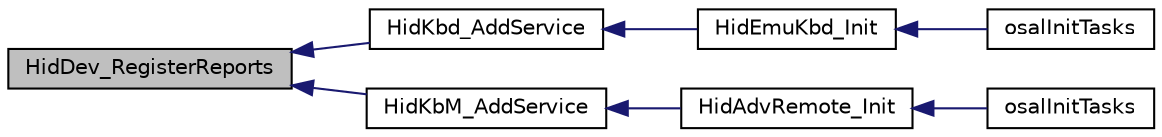 digraph "HidDev_RegisterReports"
{
  edge [fontname="Helvetica",fontsize="10",labelfontname="Helvetica",labelfontsize="10"];
  node [fontname="Helvetica",fontsize="10",shape=record];
  rankdir="LR";
  Node1 [label="HidDev_RegisterReports",height=0.2,width=0.4,color="black", fillcolor="grey75", style="filled" fontcolor="black"];
  Node1 -> Node2 [dir="back",color="midnightblue",fontsize="10",style="solid",fontname="Helvetica"];
  Node2 [label="HidKbd_AddService",height=0.2,width=0.4,color="black", fillcolor="white", style="filled",URL="$hidkbdservice_8h.html#ac09306b6936a9cc088accedba5231a9d"];
  Node2 -> Node3 [dir="back",color="midnightblue",fontsize="10",style="solid",fontname="Helvetica"];
  Node3 [label="HidEmuKbd_Init",height=0.2,width=0.4,color="black", fillcolor="white", style="filled",URL="$hidemukbd_8h.html#abb96c0de3a5bb7ef1a16e9bd65f2c5fc"];
  Node3 -> Node4 [dir="back",color="midnightblue",fontsize="10",style="solid",fontname="Helvetica"];
  Node4 [label="osalInitTasks",height=0.2,width=0.4,color="black", fillcolor="white", style="filled",URL="$_o_s_a_l__hidemukbd_8c.html#a7ad49ef9f96d7753c3e77e0e69231bb2"];
  Node1 -> Node5 [dir="back",color="midnightblue",fontsize="10",style="solid",fontname="Helvetica"];
  Node5 [label="HidKbM_AddService",height=0.2,width=0.4,color="black", fillcolor="white", style="filled",URL="$hidkbmservice_8h.html#ab6f416f208360578b6ad4377499dbca7"];
  Node5 -> Node6 [dir="back",color="midnightblue",fontsize="10",style="solid",fontname="Helvetica"];
  Node6 [label="HidAdvRemote_Init",height=0.2,width=0.4,color="black", fillcolor="white", style="filled",URL="$hid_adv_remote_8h.html#a9214b13e8b16b75583726016c869ff23"];
  Node6 -> Node7 [dir="back",color="midnightblue",fontsize="10",style="solid",fontname="Helvetica"];
  Node7 [label="osalInitTasks",height=0.2,width=0.4,color="black", fillcolor="white", style="filled",URL="$_o_s_a_l__hid_adv_remote_8c.html#a7ad49ef9f96d7753c3e77e0e69231bb2"];
}
